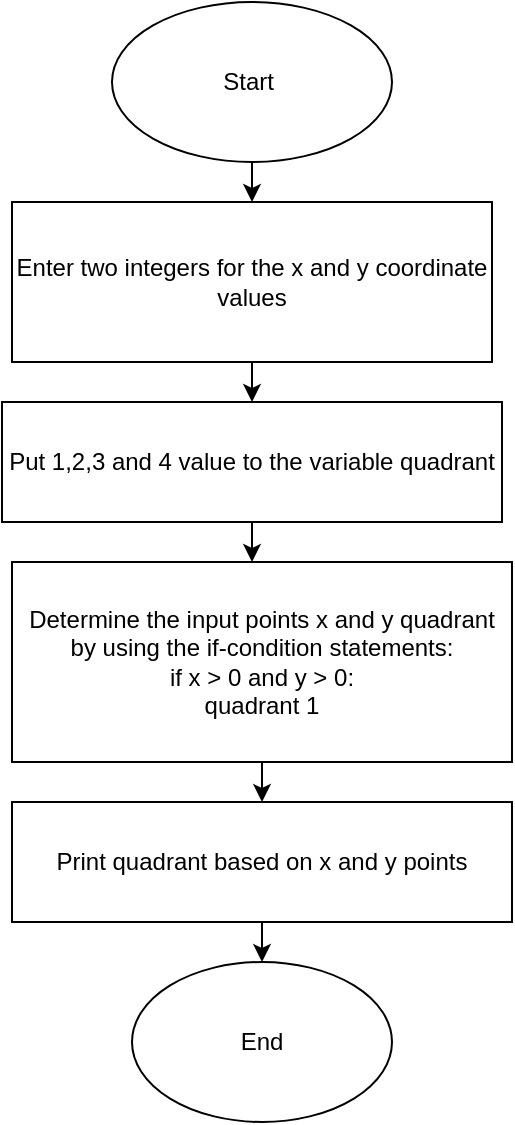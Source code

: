 <mxfile>
    <diagram id="Gkp-fMXD1rLxWNgUzKsW" name="Page-1">
        <mxGraphModel dx="388" dy="1487" grid="1" gridSize="10" guides="1" tooltips="1" connect="1" arrows="1" fold="1" page="1" pageScale="1" pageWidth="850" pageHeight="1100" math="0" shadow="0">
            <root>
                <mxCell id="0"/>
                <mxCell id="1" parent="0"/>
                <mxCell id="3" style="edgeStyle=none;html=1;" edge="1" parent="1" source="2">
                    <mxGeometry relative="1" as="geometry">
                        <mxPoint x="190" y="-220" as="targetPoint"/>
                    </mxGeometry>
                </mxCell>
                <mxCell id="2" value="Start&amp;nbsp;" style="ellipse;whiteSpace=wrap;html=1;" vertex="1" parent="1">
                    <mxGeometry x="120" y="-320" width="140" height="80" as="geometry"/>
                </mxCell>
                <mxCell id="5" style="edgeStyle=none;html=1;" edge="1" parent="1" source="4">
                    <mxGeometry relative="1" as="geometry">
                        <mxPoint x="190" y="-120" as="targetPoint"/>
                    </mxGeometry>
                </mxCell>
                <mxCell id="4" value="Enter two integers for the x and y coordinate values" style="rounded=0;whiteSpace=wrap;html=1;" vertex="1" parent="1">
                    <mxGeometry x="70" y="-220" width="240" height="80" as="geometry"/>
                </mxCell>
                <mxCell id="7" style="edgeStyle=none;html=1;" edge="1" parent="1" source="6">
                    <mxGeometry relative="1" as="geometry">
                        <mxPoint x="190" y="-40" as="targetPoint"/>
                    </mxGeometry>
                </mxCell>
                <mxCell id="6" value="Put 1,2,3 and 4 value to the variable quadrant" style="rounded=0;whiteSpace=wrap;html=1;" vertex="1" parent="1">
                    <mxGeometry x="65" y="-120" width="250" height="60" as="geometry"/>
                </mxCell>
                <mxCell id="9" style="edgeStyle=none;html=1;" edge="1" parent="1" source="8">
                    <mxGeometry relative="1" as="geometry">
                        <mxPoint x="195" y="80" as="targetPoint"/>
                    </mxGeometry>
                </mxCell>
                <mxCell id="8" value="Determine the input points x and y quadrant by using the if-condition statements:&lt;br&gt;if x &amp;gt; 0 and y &amp;gt; 0:&lt;br&gt;quadrant 1" style="rounded=0;whiteSpace=wrap;html=1;" vertex="1" parent="1">
                    <mxGeometry x="70" y="-40" width="250" height="100" as="geometry"/>
                </mxCell>
                <mxCell id="11" style="edgeStyle=none;html=1;" edge="1" parent="1" source="10">
                    <mxGeometry relative="1" as="geometry">
                        <mxPoint x="195" y="160" as="targetPoint"/>
                    </mxGeometry>
                </mxCell>
                <mxCell id="10" value="Print quadrant based on x and y points" style="rounded=0;whiteSpace=wrap;html=1;" vertex="1" parent="1">
                    <mxGeometry x="70" y="80" width="250" height="60" as="geometry"/>
                </mxCell>
                <mxCell id="12" value="End" style="ellipse;whiteSpace=wrap;html=1;" vertex="1" parent="1">
                    <mxGeometry x="130" y="160" width="130" height="80" as="geometry"/>
                </mxCell>
            </root>
        </mxGraphModel>
    </diagram>
</mxfile>